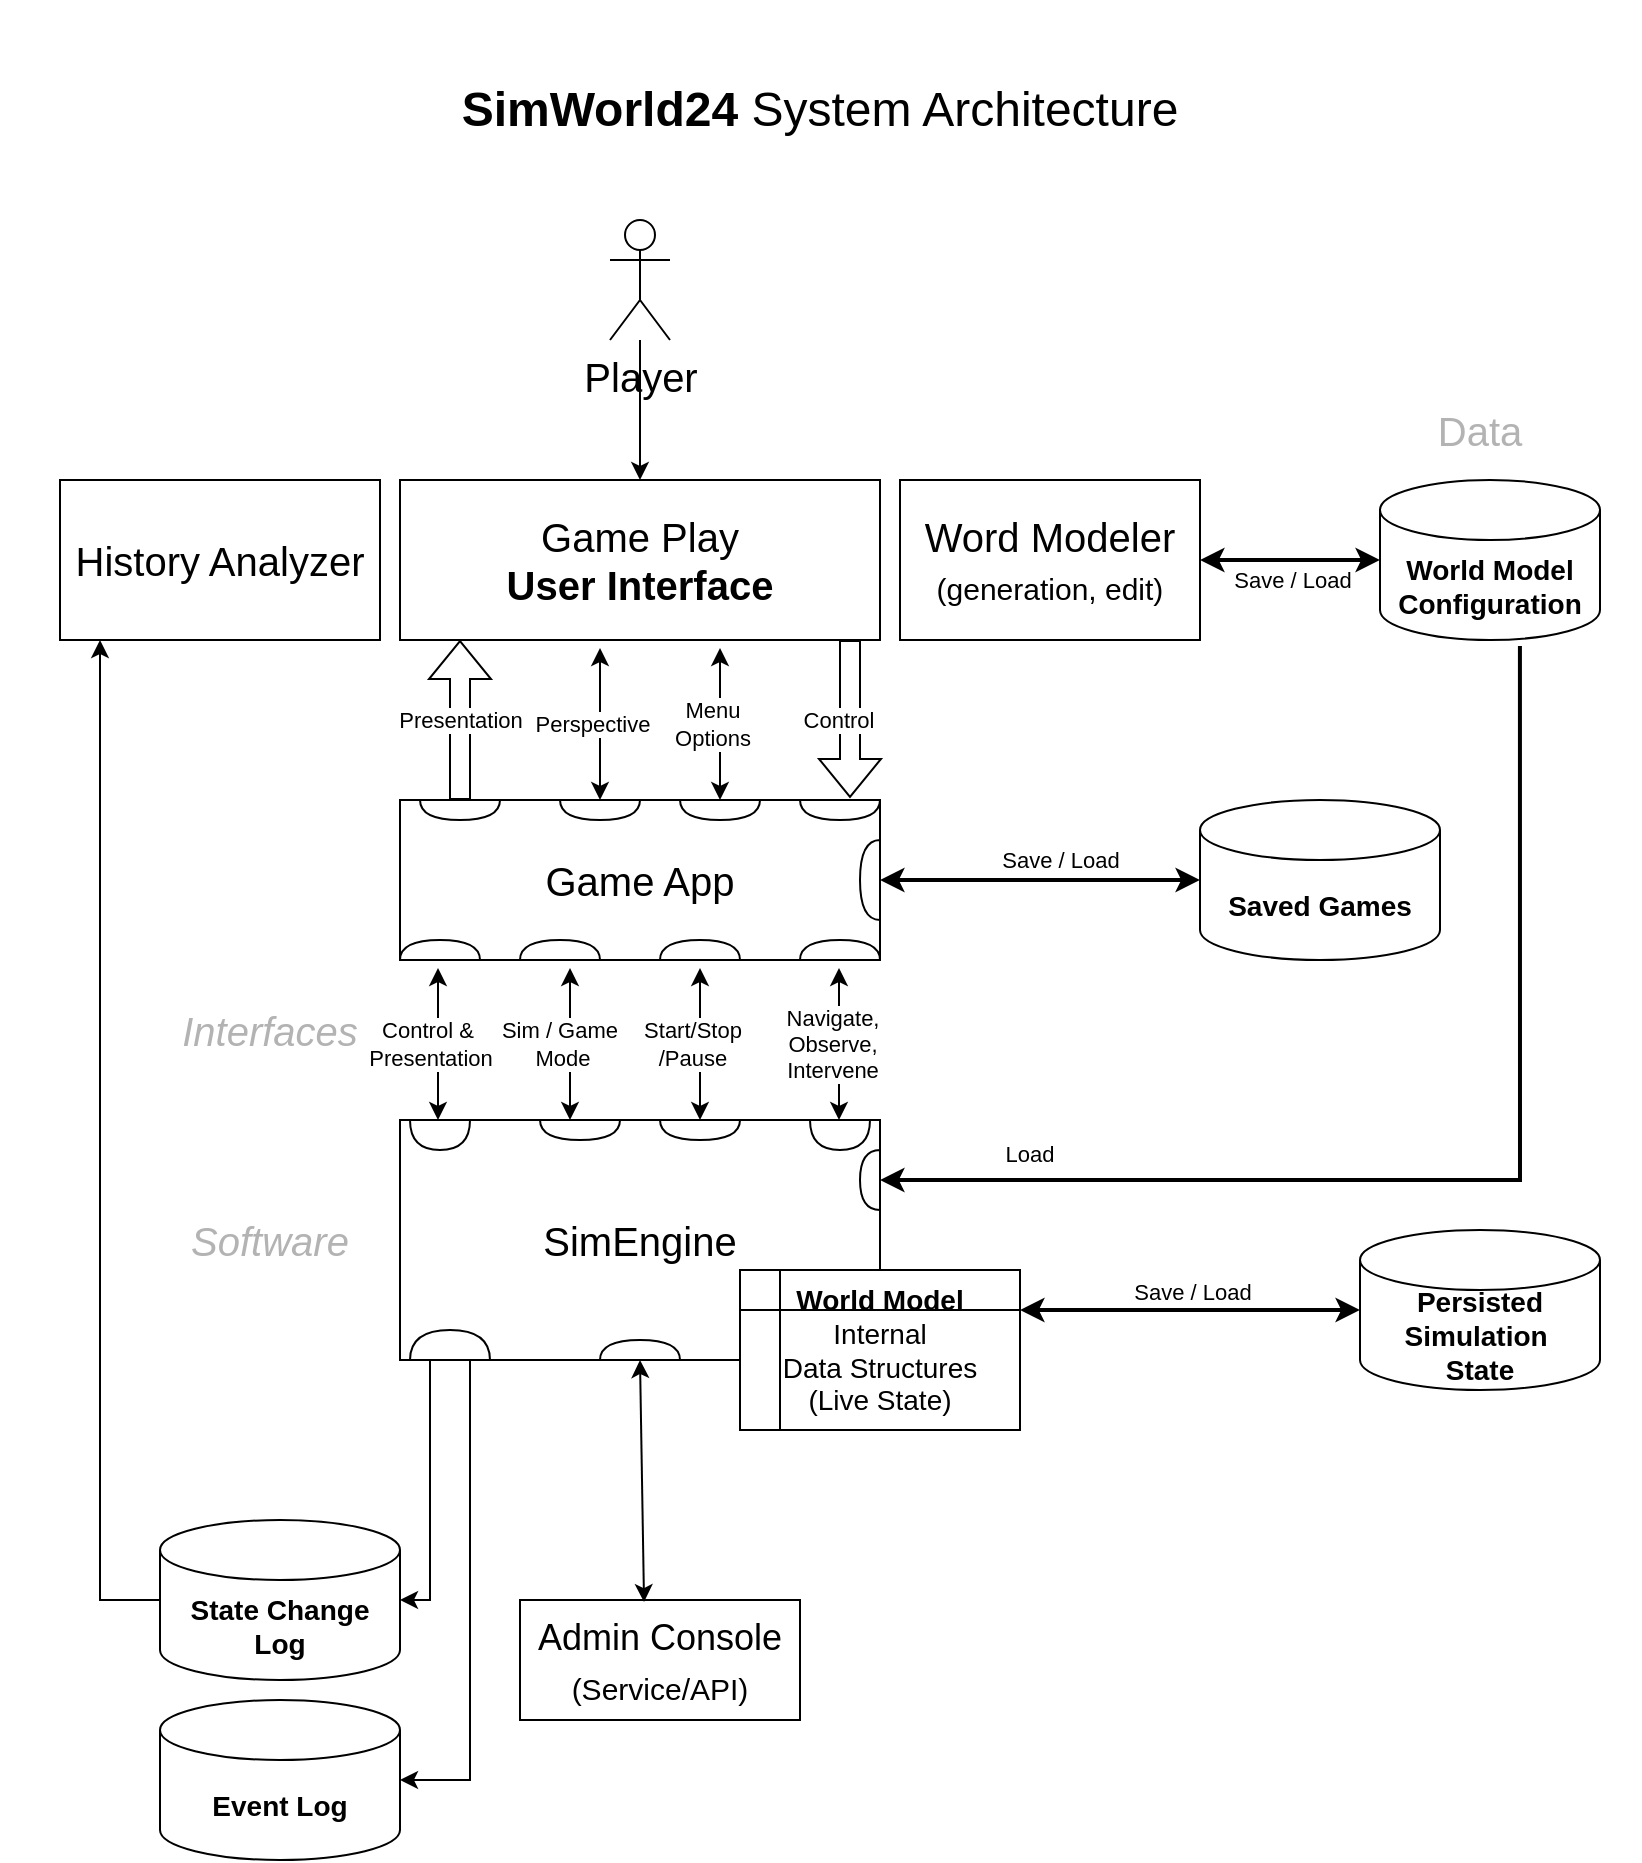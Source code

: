 <mxfile version="24.8.2">
  <diagram name="Page-1" id="v4B5kp2a3wThJGpyLibA">
    <mxGraphModel dx="1426" dy="747" grid="1" gridSize="10" guides="1" tooltips="1" connect="1" arrows="1" fold="1" page="1" pageScale="1" pageWidth="850" pageHeight="1100" math="0" shadow="0">
      <root>
        <mxCell id="0" />
        <mxCell id="1" parent="0" />
        <mxCell id="eeeyzdLkQL6xJkcmhthS-1" value="&lt;b style=&quot;font-size: 24px;&quot;&gt;SimWorld24&amp;nbsp;&lt;/b&gt;&lt;span style=&quot;background-color: initial;&quot;&gt;System Architecture&lt;/span&gt;" style="text;strokeColor=none;align=center;fillColor=none;html=1;verticalAlign=middle;whiteSpace=wrap;rounded=0;fontSize=24;" vertex="1" parent="1">
          <mxGeometry width="820" height="110" as="geometry" />
        </mxCell>
        <mxCell id="eeeyzdLkQL6xJkcmhthS-2" value="SimEngine" style="rounded=0;whiteSpace=wrap;html=1;fontSize=20;" vertex="1" parent="1">
          <mxGeometry x="200" y="560" width="240" height="120" as="geometry" />
        </mxCell>
        <mxCell id="eeeyzdLkQL6xJkcmhthS-31" value="" style="edgeStyle=orthogonalEdgeStyle;rounded=0;orthogonalLoop=1;jettySize=auto;html=1;" edge="1" parent="1" source="eeeyzdLkQL6xJkcmhthS-3" target="eeeyzdLkQL6xJkcmhthS-13">
          <mxGeometry relative="1" as="geometry" />
        </mxCell>
        <mxCell id="eeeyzdLkQL6xJkcmhthS-3" value="&lt;font style=&quot;font-size: 20px;&quot;&gt;Player&lt;/font&gt;" style="shape=umlActor;verticalLabelPosition=bottom;verticalAlign=top;html=1;outlineConnect=0;" vertex="1" parent="1">
          <mxGeometry x="305" y="110" width="30" height="60" as="geometry" />
        </mxCell>
        <mxCell id="eeeyzdLkQL6xJkcmhthS-5" value="Game App" style="rounded=0;whiteSpace=wrap;html=1;fontSize=20;" vertex="1" parent="1">
          <mxGeometry x="200" y="400" width="240" height="80" as="geometry" />
        </mxCell>
        <mxCell id="eeeyzdLkQL6xJkcmhthS-6" value="" style="endArrow=classic;startArrow=classic;html=1;rounded=0;entryX=0.218;entryY=1.025;entryDx=0;entryDy=0;exitX=0.218;exitY=-0.017;exitDx=0;exitDy=0;exitPerimeter=0;entryPerimeter=0;" edge="1" parent="1">
          <mxGeometry width="50" height="50" relative="1" as="geometry">
            <mxPoint x="219.0" y="560" as="sourcePoint" />
            <mxPoint x="219.0" y="484.04" as="targetPoint" />
          </mxGeometry>
        </mxCell>
        <mxCell id="eeeyzdLkQL6xJkcmhthS-7" value="Control &amp;amp;&amp;nbsp;&lt;div&gt;Presentation&lt;/div&gt;" style="edgeLabel;html=1;align=center;verticalAlign=middle;resizable=0;points=[];" vertex="1" connectable="0" parent="eeeyzdLkQL6xJkcmhthS-6">
          <mxGeometry x="0.4" y="-1" relative="1" as="geometry">
            <mxPoint x="-5" y="15" as="offset" />
          </mxGeometry>
        </mxCell>
        <mxCell id="eeeyzdLkQL6xJkcmhthS-8" value="Persisted Simulation&amp;nbsp;&lt;div style=&quot;font-size: 14px;&quot;&gt;State&lt;/div&gt;" style="shape=cylinder3;whiteSpace=wrap;html=1;boundedLbl=1;backgroundOutline=1;size=15;fontStyle=1;fontSize=14;" vertex="1" parent="1">
          <mxGeometry x="680" y="615" width="120" height="80" as="geometry" />
        </mxCell>
        <mxCell id="eeeyzdLkQL6xJkcmhthS-9" value="State Change Log" style="shape=cylinder3;whiteSpace=wrap;html=1;boundedLbl=1;backgroundOutline=1;size=15;fontStyle=1;fontSize=14;" vertex="1" parent="1">
          <mxGeometry x="80" y="760" width="120" height="80" as="geometry" />
        </mxCell>
        <mxCell id="eeeyzdLkQL6xJkcmhthS-10" value="Saved Games" style="shape=cylinder3;whiteSpace=wrap;html=1;boundedLbl=1;backgroundOutline=1;size=15;fontStyle=1;fontSize=14;" vertex="1" parent="1">
          <mxGeometry x="600" y="400" width="120" height="80" as="geometry" />
        </mxCell>
        <mxCell id="eeeyzdLkQL6xJkcmhthS-11" value="Data" style="text;strokeColor=none;align=center;fillColor=none;html=1;verticalAlign=middle;whiteSpace=wrap;rounded=0;fontSize=20;fontColor=#B3B3B3;" vertex="1" parent="1">
          <mxGeometry x="710" y="200" width="60" height="30" as="geometry" />
        </mxCell>
        <mxCell id="eeeyzdLkQL6xJkcmhthS-12" value="Interfaces" style="text;strokeColor=none;align=center;fillColor=none;html=1;verticalAlign=middle;whiteSpace=wrap;rounded=0;fontSize=20;fontColor=#B3B3B3;fontStyle=2" vertex="1" parent="1">
          <mxGeometry x="105" y="500" width="60" height="30" as="geometry" />
        </mxCell>
        <mxCell id="eeeyzdLkQL6xJkcmhthS-13" value="&lt;div&gt;Game Play&lt;/div&gt;&lt;b&gt;User Interface&lt;/b&gt;" style="rounded=0;whiteSpace=wrap;html=1;fontSize=20;" vertex="1" parent="1">
          <mxGeometry x="200" y="240" width="240" height="80" as="geometry" />
        </mxCell>
        <mxCell id="eeeyzdLkQL6xJkcmhthS-14" value="Presentation" style="shape=flexArrow;endArrow=classic;html=1;rounded=0;entryX=0.25;entryY=1;entryDx=0;entryDy=0;exitX=0.25;exitY=0;exitDx=0;exitDy=0;" edge="1" parent="1">
          <mxGeometry width="50" height="50" relative="1" as="geometry">
            <mxPoint x="230" y="400" as="sourcePoint" />
            <mxPoint x="230" y="320" as="targetPoint" />
          </mxGeometry>
        </mxCell>
        <mxCell id="eeeyzdLkQL6xJkcmhthS-15" value="" style="shape=flexArrow;endArrow=classic;html=1;rounded=0;exitX=0.88;exitY=1.013;exitDx=0;exitDy=0;exitPerimeter=0;entryX=0.88;entryY=0;entryDx=0;entryDy=0;entryPerimeter=0;" edge="1" parent="1">
          <mxGeometry width="50" height="50" relative="1" as="geometry">
            <mxPoint x="425.0" y="320.0" as="sourcePoint" />
            <mxPoint x="425.0" y="398.96" as="targetPoint" />
          </mxGeometry>
        </mxCell>
        <mxCell id="eeeyzdLkQL6xJkcmhthS-16" value="Control" style="edgeLabel;html=1;align=center;verticalAlign=middle;resizable=0;points=[];" vertex="1" connectable="0" parent="eeeyzdLkQL6xJkcmhthS-15">
          <mxGeometry x="-0.152" y="6" relative="1" as="geometry">
            <mxPoint x="-12" y="6" as="offset" />
          </mxGeometry>
        </mxCell>
        <mxCell id="eeeyzdLkQL6xJkcmhthS-17" value="World Model Configuration" style="shape=cylinder3;whiteSpace=wrap;html=1;boundedLbl=1;backgroundOutline=1;size=15;fontStyle=1;fontSize=14;" vertex="1" parent="1">
          <mxGeometry x="690" y="240" width="110" height="80" as="geometry" />
        </mxCell>
        <mxCell id="eeeyzdLkQL6xJkcmhthS-19" value="Word Modeler&lt;div&gt;&lt;font style=&quot;font-size: 15px;&quot;&gt;(generation, edit)&lt;/font&gt;&lt;/div&gt;" style="rounded=0;whiteSpace=wrap;html=1;fontSize=20;" vertex="1" parent="1">
          <mxGeometry x="450" y="240" width="150" height="80" as="geometry" />
        </mxCell>
        <mxCell id="eeeyzdLkQL6xJkcmhthS-20" value="Software" style="text;strokeColor=none;align=center;fillColor=none;html=1;verticalAlign=middle;whiteSpace=wrap;rounded=0;fontSize=20;fontColor=#B3B3B3;fontStyle=2" vertex="1" parent="1">
          <mxGeometry x="105" y="605" width="60" height="30" as="geometry" />
        </mxCell>
        <mxCell id="eeeyzdLkQL6xJkcmhthS-21" value="" style="endArrow=classic;startArrow=classic;html=1;rounded=0;entryX=0;entryY=0.5;entryDx=0;entryDy=0;entryPerimeter=0;exitX=1;exitY=0.5;exitDx=0;exitDy=0;strokeWidth=2;" edge="1" parent="1" source="eeeyzdLkQL6xJkcmhthS-19" target="eeeyzdLkQL6xJkcmhthS-17">
          <mxGeometry width="50" height="50" relative="1" as="geometry">
            <mxPoint x="510" y="430" as="sourcePoint" />
            <mxPoint x="560" y="380" as="targetPoint" />
          </mxGeometry>
        </mxCell>
        <mxCell id="eeeyzdLkQL6xJkcmhthS-22" value="Save / Load" style="edgeLabel;html=1;align=center;verticalAlign=middle;resizable=0;points=[];" vertex="1" connectable="0" parent="eeeyzdLkQL6xJkcmhthS-21">
          <mxGeometry x="0.225" y="-3" relative="1" as="geometry">
            <mxPoint x="-9" y="7" as="offset" />
          </mxGeometry>
        </mxCell>
        <mxCell id="eeeyzdLkQL6xJkcmhthS-24" value="" style="endArrow=classic;startArrow=classic;html=1;rounded=0;entryX=0;entryY=0.5;entryDx=0;entryDy=0;entryPerimeter=0;strokeWidth=2;" edge="1" parent="1" target="eeeyzdLkQL6xJkcmhthS-10">
          <mxGeometry width="50" height="50" relative="1" as="geometry">
            <mxPoint x="440" y="440" as="sourcePoint" />
            <mxPoint x="520" y="439.5" as="targetPoint" />
          </mxGeometry>
        </mxCell>
        <mxCell id="eeeyzdLkQL6xJkcmhthS-25" value="Save / Load" style="edgeLabel;html=1;align=center;verticalAlign=middle;resizable=0;points=[];" vertex="1" connectable="0" parent="eeeyzdLkQL6xJkcmhthS-24">
          <mxGeometry x="0.225" y="-3" relative="1" as="geometry">
            <mxPoint x="-8" y="-13" as="offset" />
          </mxGeometry>
        </mxCell>
        <mxCell id="eeeyzdLkQL6xJkcmhthS-27" value="" style="endArrow=classic;startArrow=classic;html=1;rounded=0;entryX=0;entryY=0.5;entryDx=0;entryDy=0;entryPerimeter=0;strokeWidth=2;exitX=1;exitY=0.25;exitDx=0;exitDy=0;" edge="1" parent="1" source="eeeyzdLkQL6xJkcmhthS-51" target="eeeyzdLkQL6xJkcmhthS-8">
          <mxGeometry width="50" height="50" relative="1" as="geometry">
            <mxPoint x="440" y="654.5" as="sourcePoint" />
            <mxPoint x="600" y="654.5" as="targetPoint" />
          </mxGeometry>
        </mxCell>
        <mxCell id="eeeyzdLkQL6xJkcmhthS-28" value="Save / Load" style="edgeLabel;html=1;align=center;verticalAlign=middle;resizable=0;points=[];" vertex="1" connectable="0" parent="eeeyzdLkQL6xJkcmhthS-27">
          <mxGeometry x="0.225" y="-3" relative="1" as="geometry">
            <mxPoint x="-18" y="-12" as="offset" />
          </mxGeometry>
        </mxCell>
        <mxCell id="eeeyzdLkQL6xJkcmhthS-29" value="" style="endArrow=classic;html=1;rounded=0;exitX=0.636;exitY=1.038;exitDx=0;exitDy=0;exitPerimeter=0;strokeWidth=2;entryX=1;entryY=0.25;entryDx=0;entryDy=0;" edge="1" parent="1" source="eeeyzdLkQL6xJkcmhthS-17" target="eeeyzdLkQL6xJkcmhthS-2">
          <mxGeometry width="50" height="50" relative="1" as="geometry">
            <mxPoint x="780" y="440" as="sourcePoint" />
            <mxPoint x="440" y="570" as="targetPoint" />
            <Array as="points">
              <mxPoint x="760" y="590" />
            </Array>
          </mxGeometry>
        </mxCell>
        <mxCell id="eeeyzdLkQL6xJkcmhthS-30" value="Load&amp;nbsp;" style="edgeLabel;html=1;align=center;verticalAlign=middle;resizable=0;points=[];" vertex="1" connectable="0" parent="eeeyzdLkQL6xJkcmhthS-29">
          <mxGeometry x="0.453" relative="1" as="geometry">
            <mxPoint x="-85" y="-13" as="offset" />
          </mxGeometry>
        </mxCell>
        <mxCell id="eeeyzdLkQL6xJkcmhthS-36" value="" style="endArrow=classic;startArrow=classic;html=1;rounded=0;entryX=0.218;entryY=1.025;entryDx=0;entryDy=0;exitX=0.218;exitY=-0.017;exitDx=0;exitDy=0;exitPerimeter=0;entryPerimeter=0;" edge="1" parent="1">
          <mxGeometry width="50" height="50" relative="1" as="geometry">
            <mxPoint x="285" y="560" as="sourcePoint" />
            <mxPoint x="285" y="484" as="targetPoint" />
          </mxGeometry>
        </mxCell>
        <mxCell id="eeeyzdLkQL6xJkcmhthS-37" value="Sim / Game&amp;nbsp;&lt;div&gt;Mode&lt;/div&gt;" style="edgeLabel;html=1;align=center;verticalAlign=middle;resizable=0;points=[];" vertex="1" connectable="0" parent="eeeyzdLkQL6xJkcmhthS-36">
          <mxGeometry x="0.4" y="-1" relative="1" as="geometry">
            <mxPoint x="-5" y="15" as="offset" />
          </mxGeometry>
        </mxCell>
        <mxCell id="eeeyzdLkQL6xJkcmhthS-38" value="" style="endArrow=classic;startArrow=classic;html=1;rounded=0;entryX=0.218;entryY=1.025;entryDx=0;entryDy=0;exitX=0.218;exitY=-0.017;exitDx=0;exitDy=0;exitPerimeter=0;entryPerimeter=0;" edge="1" parent="1">
          <mxGeometry width="50" height="50" relative="1" as="geometry">
            <mxPoint x="419.5" y="560" as="sourcePoint" />
            <mxPoint x="419.5" y="484" as="targetPoint" />
          </mxGeometry>
        </mxCell>
        <mxCell id="eeeyzdLkQL6xJkcmhthS-39" value="Navigate,&lt;div&gt;Observe,&lt;/div&gt;&lt;div&gt;Intervene&lt;/div&gt;" style="edgeLabel;html=1;align=center;verticalAlign=middle;resizable=0;points=[];" vertex="1" connectable="0" parent="eeeyzdLkQL6xJkcmhthS-38">
          <mxGeometry x="0.4" y="-1" relative="1" as="geometry">
            <mxPoint x="-5" y="15" as="offset" />
          </mxGeometry>
        </mxCell>
        <mxCell id="eeeyzdLkQL6xJkcmhthS-41" value="" style="endArrow=classic;startArrow=classic;html=1;rounded=0;entryX=0.218;entryY=1.025;entryDx=0;entryDy=0;exitX=0.218;exitY=-0.017;exitDx=0;exitDy=0;exitPerimeter=0;entryPerimeter=0;" edge="1" parent="1">
          <mxGeometry width="50" height="50" relative="1" as="geometry">
            <mxPoint x="300" y="400" as="sourcePoint" />
            <mxPoint x="300" y="324" as="targetPoint" />
          </mxGeometry>
        </mxCell>
        <mxCell id="eeeyzdLkQL6xJkcmhthS-42" value="Perspective" style="edgeLabel;html=1;align=center;verticalAlign=middle;resizable=0;points=[];" vertex="1" connectable="0" parent="eeeyzdLkQL6xJkcmhthS-41">
          <mxGeometry x="0.4" y="-1" relative="1" as="geometry">
            <mxPoint x="-5" y="15" as="offset" />
          </mxGeometry>
        </mxCell>
        <mxCell id="eeeyzdLkQL6xJkcmhthS-43" value="" style="endArrow=classic;startArrow=classic;html=1;rounded=0;entryX=0.218;entryY=1.025;entryDx=0;entryDy=0;exitX=0.218;exitY=-0.017;exitDx=0;exitDy=0;exitPerimeter=0;entryPerimeter=0;" edge="1" parent="1">
          <mxGeometry width="50" height="50" relative="1" as="geometry">
            <mxPoint x="360" y="400" as="sourcePoint" />
            <mxPoint x="360" y="324" as="targetPoint" />
          </mxGeometry>
        </mxCell>
        <mxCell id="eeeyzdLkQL6xJkcmhthS-44" value="Menu&lt;div&gt;Options&lt;/div&gt;" style="edgeLabel;html=1;align=center;verticalAlign=middle;resizable=0;points=[];" vertex="1" connectable="0" parent="eeeyzdLkQL6xJkcmhthS-43">
          <mxGeometry x="0.4" y="-1" relative="1" as="geometry">
            <mxPoint x="-5" y="15" as="offset" />
          </mxGeometry>
        </mxCell>
        <mxCell id="eeeyzdLkQL6xJkcmhthS-45" value="Event Log" style="shape=cylinder3;whiteSpace=wrap;html=1;boundedLbl=1;backgroundOutline=1;size=15;fontStyle=1;fontSize=14;" vertex="1" parent="1">
          <mxGeometry x="80" y="850" width="120" height="80" as="geometry" />
        </mxCell>
        <mxCell id="eeeyzdLkQL6xJkcmhthS-48" value="" style="endArrow=classic;html=1;rounded=0;exitX=0;exitY=0.25;exitDx=0;exitDy=0;exitPerimeter=0;entryX=1;entryY=0.5;entryDx=0;entryDy=0;entryPerimeter=0;" edge="1" parent="1" source="eeeyzdLkQL6xJkcmhthS-72" target="eeeyzdLkQL6xJkcmhthS-9">
          <mxGeometry width="50" height="50" relative="1" as="geometry">
            <mxPoint x="340" y="780" as="sourcePoint" />
            <mxPoint x="390" y="730" as="targetPoint" />
            <Array as="points">
              <mxPoint x="215" y="800" />
            </Array>
          </mxGeometry>
        </mxCell>
        <mxCell id="eeeyzdLkQL6xJkcmhthS-50" value="" style="endArrow=classic;html=1;rounded=0;exitX=0;exitY=0.75;exitDx=0;exitDy=0;entryX=1;entryY=0.5;entryDx=0;entryDy=0;entryPerimeter=0;exitPerimeter=0;" edge="1" parent="1" source="eeeyzdLkQL6xJkcmhthS-72" target="eeeyzdLkQL6xJkcmhthS-45">
          <mxGeometry width="50" height="50" relative="1" as="geometry">
            <mxPoint x="251" y="691" as="sourcePoint" />
            <mxPoint x="210" y="810" as="targetPoint" />
            <Array as="points">
              <mxPoint x="235" y="890" />
            </Array>
          </mxGeometry>
        </mxCell>
        <mxCell id="eeeyzdLkQL6xJkcmhthS-51" value="&lt;b&gt;World Model&lt;/b&gt;&lt;div&gt;&lt;span style=&quot;background-color: initial;&quot;&gt;Internal&lt;/span&gt;&lt;/div&gt;&lt;div&gt;&lt;div style=&quot;font-size: 14px;&quot;&gt;Data Structures&lt;/div&gt;&lt;div style=&quot;font-size: 14px;&quot;&gt;(Live State)&lt;/div&gt;&lt;/div&gt;" style="shape=internalStorage;whiteSpace=wrap;html=1;backgroundOutline=1;fontSize=14;" vertex="1" parent="1">
          <mxGeometry x="370" y="635" width="140" height="80" as="geometry" />
        </mxCell>
        <mxCell id="eeeyzdLkQL6xJkcmhthS-52" value="History Analyzer" style="rounded=0;whiteSpace=wrap;html=1;fontSize=20;" vertex="1" parent="1">
          <mxGeometry x="30" y="240" width="160" height="80" as="geometry" />
        </mxCell>
        <mxCell id="eeeyzdLkQL6xJkcmhthS-55" value="" style="endArrow=classic;html=1;rounded=0;exitX=0;exitY=0.5;exitDx=0;exitDy=0;exitPerimeter=0;" edge="1" parent="1" source="eeeyzdLkQL6xJkcmhthS-9">
          <mxGeometry width="50" height="50" relative="1" as="geometry">
            <mxPoint x="281" y="694" as="sourcePoint" />
            <mxPoint x="50" y="320" as="targetPoint" />
            <Array as="points">
              <mxPoint x="50" y="800" />
            </Array>
          </mxGeometry>
        </mxCell>
        <mxCell id="eeeyzdLkQL6xJkcmhthS-57" value="" style="shape=or;whiteSpace=wrap;html=1;rotation=-90;" vertex="1" parent="1">
          <mxGeometry x="215" y="455" width="10" height="40" as="geometry" />
        </mxCell>
        <mxCell id="eeeyzdLkQL6xJkcmhthS-58" value="" style="shape=or;whiteSpace=wrap;html=1;rotation=-90;" vertex="1" parent="1">
          <mxGeometry x="275" y="455" width="10" height="40" as="geometry" />
        </mxCell>
        <mxCell id="eeeyzdLkQL6xJkcmhthS-59" value="" style="shape=or;whiteSpace=wrap;html=1;rotation=-90;" vertex="1" parent="1">
          <mxGeometry x="415" y="455" width="10" height="40" as="geometry" />
        </mxCell>
        <mxCell id="eeeyzdLkQL6xJkcmhthS-60" value="" style="shape=or;whiteSpace=wrap;html=1;rotation=90;" vertex="1" parent="1">
          <mxGeometry x="225" y="385" width="10" height="40" as="geometry" />
        </mxCell>
        <mxCell id="eeeyzdLkQL6xJkcmhthS-61" value="" style="shape=or;whiteSpace=wrap;html=1;rotation=90;" vertex="1" parent="1">
          <mxGeometry x="295" y="385" width="10" height="40" as="geometry" />
        </mxCell>
        <mxCell id="eeeyzdLkQL6xJkcmhthS-62" value="" style="shape=or;whiteSpace=wrap;html=1;rotation=90;" vertex="1" parent="1">
          <mxGeometry x="355" y="385" width="10" height="40" as="geometry" />
        </mxCell>
        <mxCell id="eeeyzdLkQL6xJkcmhthS-63" value="" style="shape=or;whiteSpace=wrap;html=1;rotation=90;" vertex="1" parent="1">
          <mxGeometry x="415" y="385" width="10" height="40" as="geometry" />
        </mxCell>
        <mxCell id="eeeyzdLkQL6xJkcmhthS-64" value="" style="endArrow=classic;startArrow=classic;html=1;rounded=0;entryX=0.218;entryY=1.025;entryDx=0;entryDy=0;exitX=0.218;exitY=-0.017;exitDx=0;exitDy=0;exitPerimeter=0;entryPerimeter=0;" edge="1" parent="1">
          <mxGeometry width="50" height="50" relative="1" as="geometry">
            <mxPoint x="350" y="560" as="sourcePoint" />
            <mxPoint x="350" y="484" as="targetPoint" />
          </mxGeometry>
        </mxCell>
        <mxCell id="eeeyzdLkQL6xJkcmhthS-65" value="Start/Stop&lt;div&gt;/Pause&lt;/div&gt;" style="edgeLabel;html=1;align=center;verticalAlign=middle;resizable=0;points=[];" vertex="1" connectable="0" parent="eeeyzdLkQL6xJkcmhthS-64">
          <mxGeometry x="0.4" y="-1" relative="1" as="geometry">
            <mxPoint x="-5" y="15" as="offset" />
          </mxGeometry>
        </mxCell>
        <mxCell id="eeeyzdLkQL6xJkcmhthS-66" value="" style="shape=or;whiteSpace=wrap;html=1;rotation=-90;" vertex="1" parent="1">
          <mxGeometry x="345" y="455" width="10" height="40" as="geometry" />
        </mxCell>
        <mxCell id="eeeyzdLkQL6xJkcmhthS-68" value="" style="shape=or;whiteSpace=wrap;html=1;rotation=90;" vertex="1" parent="1">
          <mxGeometry x="212.5" y="552.5" width="15" height="30" as="geometry" />
        </mxCell>
        <mxCell id="eeeyzdLkQL6xJkcmhthS-69" value="" style="shape=or;whiteSpace=wrap;html=1;rotation=90;" vertex="1" parent="1">
          <mxGeometry x="285" y="545" width="10" height="40" as="geometry" />
        </mxCell>
        <mxCell id="eeeyzdLkQL6xJkcmhthS-70" value="" style="shape=or;whiteSpace=wrap;html=1;rotation=90;" vertex="1" parent="1">
          <mxGeometry x="345" y="545" width="10" height="40" as="geometry" />
        </mxCell>
        <mxCell id="eeeyzdLkQL6xJkcmhthS-71" value="" style="shape=or;whiteSpace=wrap;html=1;rotation=90;" vertex="1" parent="1">
          <mxGeometry x="412.5" y="552.5" width="15" height="30" as="geometry" />
        </mxCell>
        <mxCell id="eeeyzdLkQL6xJkcmhthS-72" value="" style="shape=or;whiteSpace=wrap;html=1;rotation=-90;" vertex="1" parent="1">
          <mxGeometry x="217.5" y="652.5" width="15" height="40" as="geometry" />
        </mxCell>
        <mxCell id="eeeyzdLkQL6xJkcmhthS-74" value="" style="shape=or;whiteSpace=wrap;html=1;rotation=-90;" vertex="1" parent="1">
          <mxGeometry x="315" y="655" width="10" height="40" as="geometry" />
        </mxCell>
        <mxCell id="eeeyzdLkQL6xJkcmhthS-76" value="" style="shape=or;whiteSpace=wrap;html=1;rotation=-180;" vertex="1" parent="1">
          <mxGeometry x="430" y="420" width="10" height="40" as="geometry" />
        </mxCell>
        <mxCell id="eeeyzdLkQL6xJkcmhthS-77" value="" style="shape=or;whiteSpace=wrap;html=1;rotation=-180;" vertex="1" parent="1">
          <mxGeometry x="430" y="575" width="10" height="30" as="geometry" />
        </mxCell>
        <mxCell id="eeeyzdLkQL6xJkcmhthS-80" value="&lt;font style=&quot;font-size: 18px;&quot;&gt;Admin Console&lt;/font&gt;&lt;div&gt;&lt;font style=&quot;font-size: 15px;&quot;&gt;(Service/API)&lt;/font&gt;&lt;/div&gt;" style="rounded=0;whiteSpace=wrap;html=1;fontSize=20;" vertex="1" parent="1">
          <mxGeometry x="260" y="800" width="140" height="60" as="geometry" />
        </mxCell>
        <mxCell id="eeeyzdLkQL6xJkcmhthS-81" value="" style="endArrow=classic;startArrow=classic;html=1;rounded=0;exitX=0.443;exitY=0.017;exitDx=0;exitDy=0;exitPerimeter=0;entryX=0;entryY=0.5;entryDx=0;entryDy=0;entryPerimeter=0;" edge="1" parent="1" source="eeeyzdLkQL6xJkcmhthS-80" target="eeeyzdLkQL6xJkcmhthS-74">
          <mxGeometry width="50" height="50" relative="1" as="geometry">
            <mxPoint x="493" y="784" as="sourcePoint" />
            <mxPoint x="406" y="690" as="targetPoint" />
            <Array as="points" />
          </mxGeometry>
        </mxCell>
      </root>
    </mxGraphModel>
  </diagram>
</mxfile>
